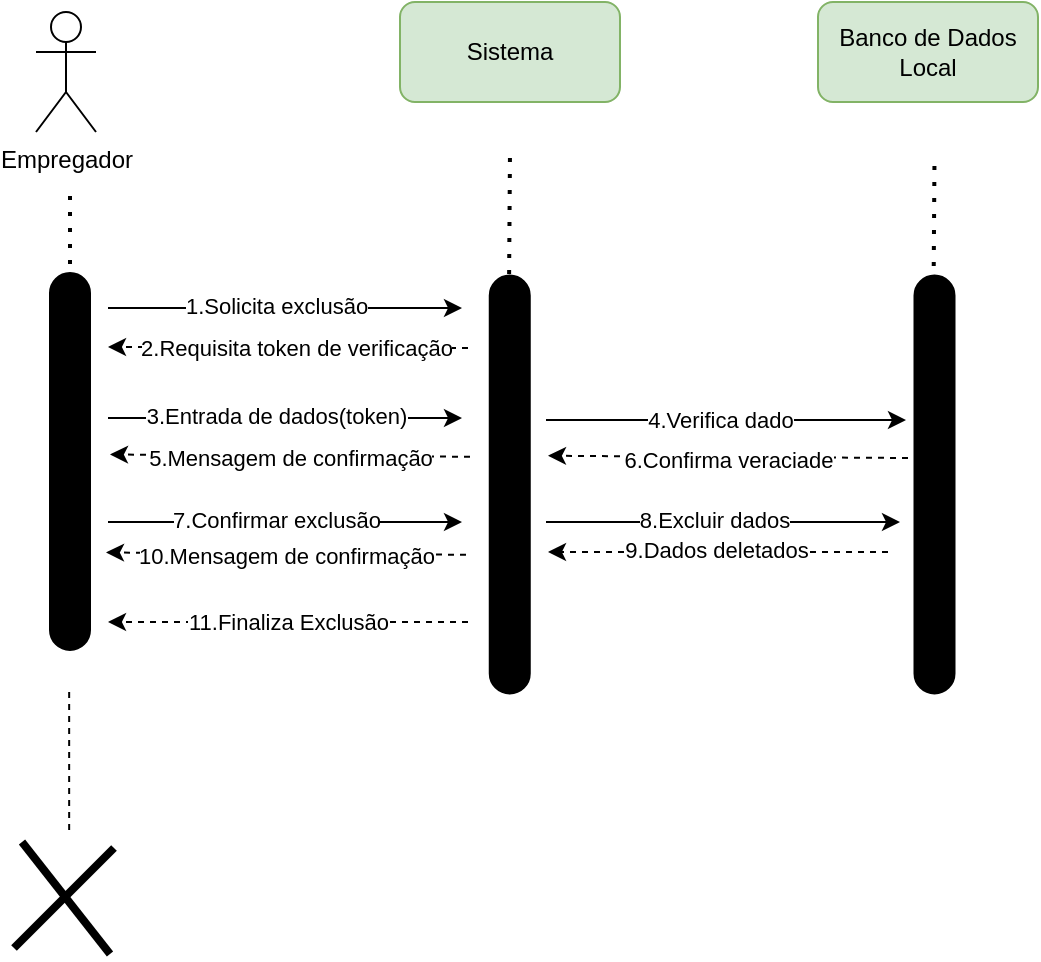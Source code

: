 <mxfile version="24.7.6">
  <diagram name="Página-1" id="2tyQHCDzQSftHIi5NemC">
    <mxGraphModel dx="1050" dy="522" grid="1" gridSize="10" guides="1" tooltips="1" connect="1" arrows="1" fold="1" page="1" pageScale="1" pageWidth="827" pageHeight="1169" math="0" shadow="0">
      <root>
        <mxCell id="0" />
        <mxCell id="1" parent="0" />
        <mxCell id="syibpaN9cNoju-salscy-1" value="Empregador" style="shape=umlActor;verticalLabelPosition=bottom;verticalAlign=top;html=1;outlineConnect=0;" vertex="1" parent="1">
          <mxGeometry x="64" y="71" width="30" height="60" as="geometry" />
        </mxCell>
        <mxCell id="syibpaN9cNoju-salscy-2" value="Sistema" style="rounded=1;whiteSpace=wrap;html=1;fillColor=#d5e8d4;strokeColor=#82b366;" vertex="1" parent="1">
          <mxGeometry x="246" y="66" width="110" height="50" as="geometry" />
        </mxCell>
        <mxCell id="syibpaN9cNoju-salscy-3" value="" style="rounded=1;whiteSpace=wrap;html=1;rotation=90;fillColor=#000000;arcSize=50;" vertex="1" parent="1">
          <mxGeometry x="-13.25" y="285.75" width="188.5" height="20" as="geometry" />
        </mxCell>
        <mxCell id="syibpaN9cNoju-salscy-4" value="" style="endArrow=none;dashed=1;html=1;dashPattern=1 3;strokeWidth=2;rounded=0;" edge="1" parent="1">
          <mxGeometry width="50" height="50" relative="1" as="geometry">
            <mxPoint x="81" y="213" as="sourcePoint" />
            <mxPoint x="81" y="163" as="targetPoint" />
          </mxGeometry>
        </mxCell>
        <mxCell id="syibpaN9cNoju-salscy-5" value="" style="rounded=1;whiteSpace=wrap;html=1;rotation=90;fillColor=#000000;arcSize=50;" vertex="1" parent="1">
          <mxGeometry x="196.38" y="297.25" width="209" height="20" as="geometry" />
        </mxCell>
        <mxCell id="syibpaN9cNoju-salscy-6" value="" style="endArrow=none;dashed=1;html=1;dashPattern=1 3;strokeWidth=2;rounded=0;" edge="1" parent="1">
          <mxGeometry width="50" height="50" relative="1" as="geometry">
            <mxPoint x="300.5" y="210" as="sourcePoint" />
            <mxPoint x="301" y="140" as="targetPoint" />
          </mxGeometry>
        </mxCell>
        <mxCell id="syibpaN9cNoju-salscy-7" value="" style="endArrow=classic;html=1;rounded=0;" edge="1" parent="1">
          <mxGeometry width="50" height="50" relative="1" as="geometry">
            <mxPoint x="100" y="219" as="sourcePoint" />
            <mxPoint x="277" y="219" as="targetPoint" />
          </mxGeometry>
        </mxCell>
        <mxCell id="syibpaN9cNoju-salscy-8" value="1.Solicita exclusão" style="edgeLabel;html=1;align=center;verticalAlign=middle;resizable=0;points=[];" vertex="1" connectable="0" parent="syibpaN9cNoju-salscy-7">
          <mxGeometry x="-0.028" relative="1" as="geometry">
            <mxPoint x="-2" y="-1" as="offset" />
          </mxGeometry>
        </mxCell>
        <mxCell id="syibpaN9cNoju-salscy-9" value="Banco de Dados&lt;br&gt;Local" style="rounded=1;whiteSpace=wrap;html=1;fillColor=#d5e8d4;strokeColor=#82b366;" vertex="1" parent="1">
          <mxGeometry x="455" y="66" width="110" height="50" as="geometry" />
        </mxCell>
        <mxCell id="syibpaN9cNoju-salscy-10" value="" style="rounded=1;whiteSpace=wrap;html=1;rotation=90;fillColor=#000000;arcSize=50;" vertex="1" parent="1">
          <mxGeometry x="408.75" y="297.25" width="209" height="20" as="geometry" />
        </mxCell>
        <mxCell id="syibpaN9cNoju-salscy-11" value="" style="endArrow=none;dashed=1;html=1;dashPattern=1 3;strokeWidth=2;rounded=0;" edge="1" parent="1">
          <mxGeometry width="50" height="50" relative="1" as="geometry">
            <mxPoint x="512.75" y="214" as="sourcePoint" />
            <mxPoint x="513.25" y="144" as="targetPoint" />
          </mxGeometry>
        </mxCell>
        <mxCell id="syibpaN9cNoju-salscy-13" value="" style="endArrow=classic;html=1;rounded=0;" edge="1" parent="1">
          <mxGeometry width="50" height="50" relative="1" as="geometry">
            <mxPoint x="319" y="275" as="sourcePoint" />
            <mxPoint x="499" y="275" as="targetPoint" />
          </mxGeometry>
        </mxCell>
        <mxCell id="syibpaN9cNoju-salscy-14" value="4.Verifica dado" style="edgeLabel;html=1;align=center;verticalAlign=middle;resizable=0;points=[];" vertex="1" connectable="0" parent="syibpaN9cNoju-salscy-13">
          <mxGeometry x="-0.028" relative="1" as="geometry">
            <mxPoint x="-1" as="offset" />
          </mxGeometry>
        </mxCell>
        <mxCell id="syibpaN9cNoju-salscy-17" value="" style="endArrow=classic;html=1;rounded=0;dashed=1;" edge="1" parent="1">
          <mxGeometry width="50" height="50" relative="1" as="geometry">
            <mxPoint x="280" y="376" as="sourcePoint" />
            <mxPoint x="100" y="376" as="targetPoint" />
          </mxGeometry>
        </mxCell>
        <mxCell id="syibpaN9cNoju-salscy-18" value="11.Finaliza Exclusão" style="edgeLabel;html=1;align=center;verticalAlign=middle;resizable=0;points=[];" vertex="1" connectable="0" parent="syibpaN9cNoju-salscy-17">
          <mxGeometry x="0.18" relative="1" as="geometry">
            <mxPoint x="16" as="offset" />
          </mxGeometry>
        </mxCell>
        <mxCell id="syibpaN9cNoju-salscy-19" value="" style="endArrow=none;dashed=1;html=1;rounded=0;" edge="1" parent="1">
          <mxGeometry width="50" height="50" relative="1" as="geometry">
            <mxPoint x="80.58" y="480" as="sourcePoint" />
            <mxPoint x="80.58" y="410" as="targetPoint" />
          </mxGeometry>
        </mxCell>
        <mxCell id="syibpaN9cNoju-salscy-20" value="" style="endArrow=none;html=1;rounded=0;strokeWidth=4;" edge="1" parent="1">
          <mxGeometry width="50" height="50" relative="1" as="geometry">
            <mxPoint x="53" y="539" as="sourcePoint" />
            <mxPoint x="103" y="489" as="targetPoint" />
          </mxGeometry>
        </mxCell>
        <mxCell id="syibpaN9cNoju-salscy-21" value="" style="endArrow=none;html=1;rounded=0;strokeWidth=4;" edge="1" parent="1">
          <mxGeometry width="50" height="50" relative="1" as="geometry">
            <mxPoint x="57" y="486" as="sourcePoint" />
            <mxPoint x="101" y="542" as="targetPoint" />
          </mxGeometry>
        </mxCell>
        <mxCell id="syibpaN9cNoju-salscy-22" value="" style="endArrow=classic;html=1;rounded=0;dashed=1;" edge="1" parent="1">
          <mxGeometry width="50" height="50" relative="1" as="geometry">
            <mxPoint x="500" y="294" as="sourcePoint" />
            <mxPoint x="320" y="292.88" as="targetPoint" />
          </mxGeometry>
        </mxCell>
        <mxCell id="syibpaN9cNoju-salscy-23" value="6.Confirma veraciade" style="edgeLabel;html=1;align=center;verticalAlign=middle;resizable=0;points=[];" vertex="1" connectable="0" parent="syibpaN9cNoju-salscy-22">
          <mxGeometry y="-2" relative="1" as="geometry">
            <mxPoint y="3" as="offset" />
          </mxGeometry>
        </mxCell>
        <mxCell id="syibpaN9cNoju-salscy-26" value="" style="endArrow=classic;html=1;rounded=0;dashed=1;" edge="1" parent="1">
          <mxGeometry width="50" height="50" relative="1" as="geometry">
            <mxPoint x="280" y="239" as="sourcePoint" />
            <mxPoint x="100" y="238.5" as="targetPoint" />
          </mxGeometry>
        </mxCell>
        <mxCell id="syibpaN9cNoju-salscy-27" value="2.Requisita token de verificação" style="edgeLabel;html=1;align=center;verticalAlign=middle;resizable=0;points=[];" vertex="1" connectable="0" parent="syibpaN9cNoju-salscy-26">
          <mxGeometry x="-0.044" y="1" relative="1" as="geometry">
            <mxPoint y="-1" as="offset" />
          </mxGeometry>
        </mxCell>
        <mxCell id="syibpaN9cNoju-salscy-28" value="" style="endArrow=classic;html=1;rounded=0;" edge="1" parent="1">
          <mxGeometry width="50" height="50" relative="1" as="geometry">
            <mxPoint x="100" y="274" as="sourcePoint" />
            <mxPoint x="277" y="274" as="targetPoint" />
          </mxGeometry>
        </mxCell>
        <mxCell id="syibpaN9cNoju-salscy-29" value="3.Entrada de dados(token)" style="edgeLabel;html=1;align=center;verticalAlign=middle;resizable=0;points=[];" vertex="1" connectable="0" parent="syibpaN9cNoju-salscy-28">
          <mxGeometry x="-0.028" relative="1" as="geometry">
            <mxPoint x="-2" y="-1" as="offset" />
          </mxGeometry>
        </mxCell>
        <mxCell id="syibpaN9cNoju-salscy-30" value="" style="endArrow=classic;html=1;rounded=0;dashed=1;" edge="1" parent="1">
          <mxGeometry width="50" height="50" relative="1" as="geometry">
            <mxPoint x="281" y="293.37" as="sourcePoint" />
            <mxPoint x="101" y="292.25" as="targetPoint" />
          </mxGeometry>
        </mxCell>
        <mxCell id="syibpaN9cNoju-salscy-31" value="5.Mensagem de confirmação" style="edgeLabel;html=1;align=center;verticalAlign=middle;resizable=0;points=[];" vertex="1" connectable="0" parent="syibpaN9cNoju-salscy-30">
          <mxGeometry y="-2" relative="1" as="geometry">
            <mxPoint y="3" as="offset" />
          </mxGeometry>
        </mxCell>
        <mxCell id="syibpaN9cNoju-salscy-32" value="" style="endArrow=classic;html=1;rounded=0;" edge="1" parent="1">
          <mxGeometry width="50" height="50" relative="1" as="geometry">
            <mxPoint x="100" y="326" as="sourcePoint" />
            <mxPoint x="277" y="326" as="targetPoint" />
          </mxGeometry>
        </mxCell>
        <mxCell id="syibpaN9cNoju-salscy-33" value="7.Confirmar exclusão" style="edgeLabel;html=1;align=center;verticalAlign=middle;resizable=0;points=[];" vertex="1" connectable="0" parent="syibpaN9cNoju-salscy-32">
          <mxGeometry x="-0.028" relative="1" as="geometry">
            <mxPoint x="-2" y="-1" as="offset" />
          </mxGeometry>
        </mxCell>
        <mxCell id="syibpaN9cNoju-salscy-34" value="" style="endArrow=classic;html=1;rounded=0;" edge="1" parent="1">
          <mxGeometry width="50" height="50" relative="1" as="geometry">
            <mxPoint x="319" y="326" as="sourcePoint" />
            <mxPoint x="496" y="326" as="targetPoint" />
          </mxGeometry>
        </mxCell>
        <mxCell id="syibpaN9cNoju-salscy-35" value="8.Excluir dados" style="edgeLabel;html=1;align=center;verticalAlign=middle;resizable=0;points=[];" vertex="1" connectable="0" parent="syibpaN9cNoju-salscy-34">
          <mxGeometry x="-0.028" relative="1" as="geometry">
            <mxPoint x="-2" y="-1" as="offset" />
          </mxGeometry>
        </mxCell>
        <mxCell id="syibpaN9cNoju-salscy-36" value="" style="endArrow=classic;html=1;rounded=0;dashed=1;" edge="1" parent="1">
          <mxGeometry width="50" height="50" relative="1" as="geometry">
            <mxPoint x="490" y="341" as="sourcePoint" />
            <mxPoint x="320" y="341" as="targetPoint" />
          </mxGeometry>
        </mxCell>
        <mxCell id="syibpaN9cNoju-salscy-37" value="9.Dados deletados" style="edgeLabel;html=1;align=center;verticalAlign=middle;resizable=0;points=[];" vertex="1" connectable="0" parent="syibpaN9cNoju-salscy-36">
          <mxGeometry x="0.087" y="2" relative="1" as="geometry">
            <mxPoint x="6" y="-3" as="offset" />
          </mxGeometry>
        </mxCell>
        <mxCell id="syibpaN9cNoju-salscy-38" value="" style="endArrow=classic;html=1;rounded=0;dashed=1;" edge="1" parent="1">
          <mxGeometry width="50" height="50" relative="1" as="geometry">
            <mxPoint x="279" y="342.37" as="sourcePoint" />
            <mxPoint x="99" y="341.25" as="targetPoint" />
          </mxGeometry>
        </mxCell>
        <mxCell id="syibpaN9cNoju-salscy-39" value="10.Mensagem de confirmação" style="edgeLabel;html=1;align=center;verticalAlign=middle;resizable=0;points=[];" vertex="1" connectable="0" parent="syibpaN9cNoju-salscy-38">
          <mxGeometry y="-2" relative="1" as="geometry">
            <mxPoint y="3" as="offset" />
          </mxGeometry>
        </mxCell>
      </root>
    </mxGraphModel>
  </diagram>
</mxfile>

